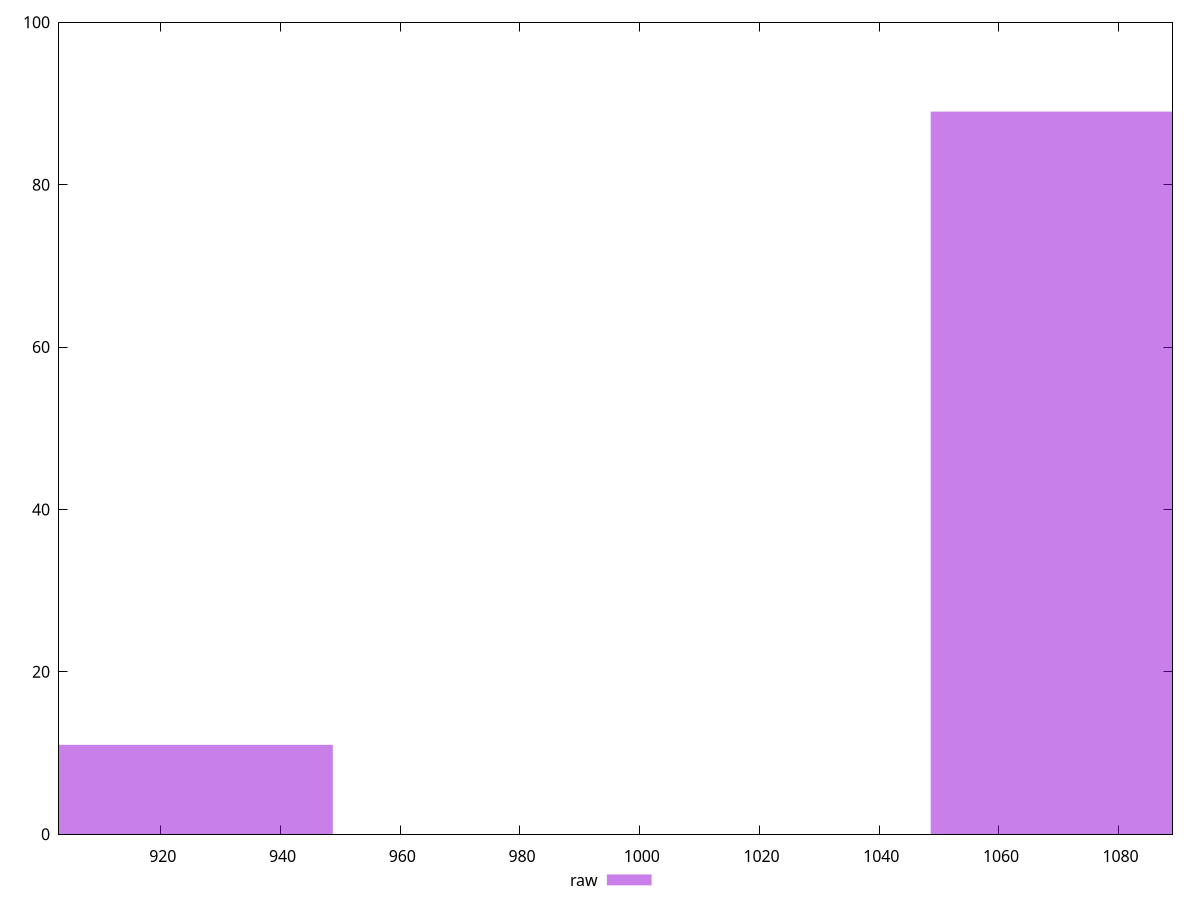 reset

$raw <<EOF
1098.5410702316203 89
898.8063301895074 11
EOF

set key outside below
set boxwidth 99.86737002105639
set xrange [903:1089]
set yrange [0:100]
set trange [0:100]
set style fill transparent solid 0.5 noborder
set terminal svg size 640, 490 enhanced background rgb 'white'
set output "report_00017_2021-02-10T15-08-03.406Z/uses-rel-preload/samples/pages+cached+noadtech+nomedia+nocss/raw/histogram.svg"

plot $raw title "raw" with boxes

reset
